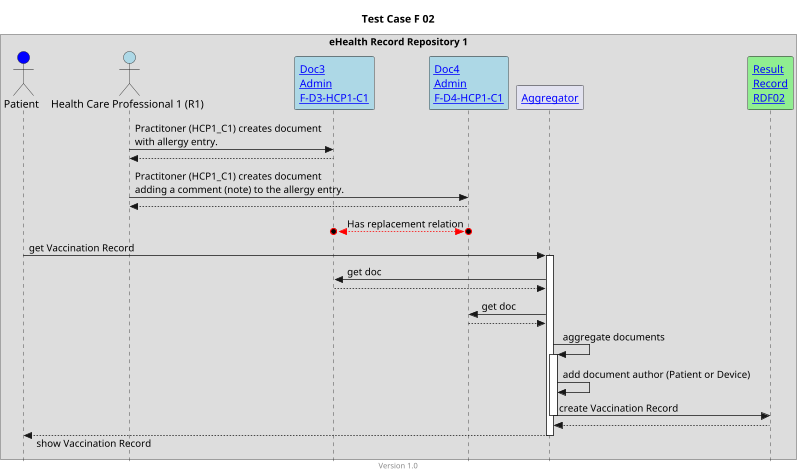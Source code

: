 @startuml
title Test Case F 02
footer Version 1.0
skinparam responseMessageBelowArrow true
skinparam style strictuml
scale max 800 width

box "eHealth Record Repository 1"
actor "Patient" as PAT #blue
actor "Health Care Professional 1 (R1)" as HCP1_C1 #lightblue
participant "[[Bundle-F-D3-HCP1-C1.html Doc3\nAdmin\nF-D3-HCP1-C1]]" as Doc3 #lightblue
participant "[[Bundle-F-D4-HCP1-C1.html Doc4\nAdmin\nF-D4-HCP1-C1]]" as Doc4 #lightblue
participant "[[aggregator.html Aggregator]]" as AGG
participant "[[Bundle-RDF02.html Result\nRecord\nRDF02]]" as RES #lightgreen
end box

HCP1_C1 -> Doc3: Practitoner (HCP1_C1) creates document\nwith allergy entry.
HCP1_C1 <-- Doc3

HCP1_C1 -> Doc4: Practitoner (HCP1_C1) creates document\nadding a comment (note) to the allergy entry.
HCP1_C1 <-- Doc4

Doc4 o<-[#red]->o Doc3: Has replacement relation

PAT -> AGG: get Vaccination Record
activate AGG

AGG -> Doc3: get doc
AGG <-- Doc3

AGG -> Doc4: get doc
AGG <-- Doc4
 
AGG -> AGG: aggregate documents 
activate AGG
AGG -> AGG: add document author (Patient or Device)
AGG -> RES: create Vaccination Record
deactivate AGG
AGG <-- RES

PAT <-- AGG: show Vaccination Record
deactivate AGG


@enduml
